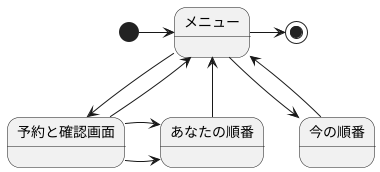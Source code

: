 @startuml 診察予約システム
[*] -right-> メニュー
メニュー --> 予約と確認画面
予約と確認画面 --> メニュー
予約と確認画面 --right--> あなたの順番
予約と確認画面 --right--> あなたの順番
あなたの順番 -down-> メニュー
メニュー -down-> 今の順番
今の順番 -down-> メニュー
メニュー -right->[*]
@enduml
